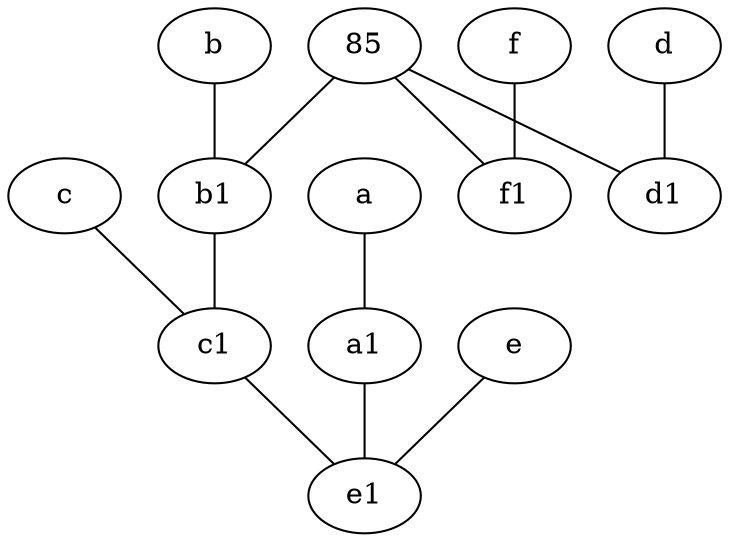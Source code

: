 graph {
	node [labelfontsize=50]
	b1 [labelfontsize=50 pos="9,4!"]
	f1 [labelfontsize=50 pos="3,8!"]
	c1 [labelfontsize=50 pos="4.5,3!"]
	a1 [labelfontsize=50 pos="8,3!"]
	d1 [labelfontsize=50 pos="3,5!"]
	b [labelfontsize=50 pos="10,4!"]
	85 [labelfontsize=50]
	e1 [labelfontsize=50 pos="7,7!"]
	a -- a1
	c -- c1
	c1 -- e1
	a1 -- e1
	85 -- f1
	b1 -- c1
	85 -- b1
	b -- b1
	e -- e1
	d -- d1
	f -- f1
	85 -- d1
}
